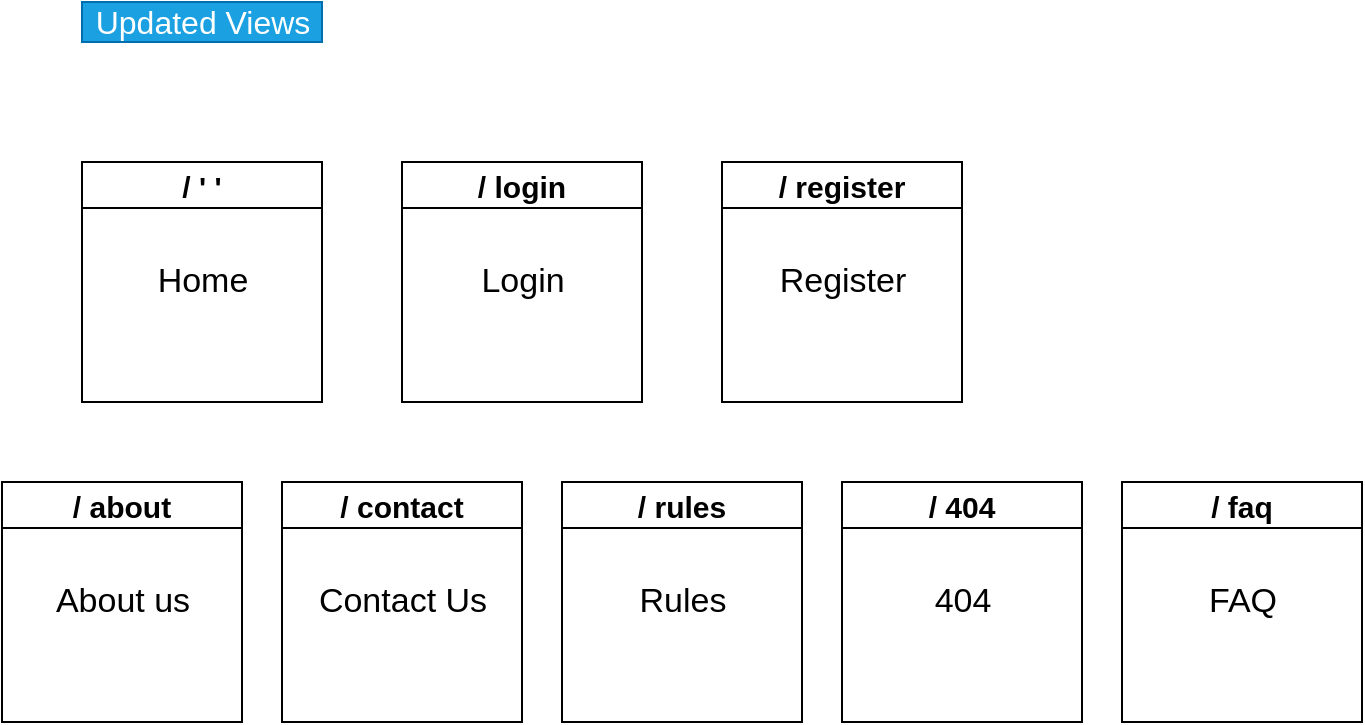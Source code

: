 <mxfile version="13.10.0" type="embed">
    <diagram id="q6gydfvFbe3XEelCTSRz" name="Page-1">
        <mxGraphModel dx="1374" dy="608" grid="1" gridSize="10" guides="1" tooltips="1" connect="1" arrows="1" fold="1" page="1" pageScale="1" pageWidth="850" pageHeight="1100" math="0" shadow="0">
            <root>
                <mxCell id="0"/>
                <mxCell id="1" parent="0"/>
                <mxCell id="2" value="/ about" style="swimlane;fontSize=15;" vertex="1" parent="1">
                    <mxGeometry y="240" width="120" height="120" as="geometry"/>
                </mxCell>
                <mxCell id="5" value="About us" style="text;html=1;align=center;verticalAlign=middle;resizable=0;points=[];autosize=1;fontSize=17;" vertex="1" parent="2">
                    <mxGeometry x="20" y="45" width="80" height="30" as="geometry"/>
                </mxCell>
                <mxCell id="3" value="Updated Views" style="text;html=1;align=center;verticalAlign=middle;resizable=0;points=[];autosize=1;fillColor=#1ba1e2;strokeColor=#006EAF;fontColor=#ffffff;fontSize=16;" vertex="1" parent="1">
                    <mxGeometry x="40" width="120" height="20" as="geometry"/>
                </mxCell>
                <mxCell id="6" value="/ login" style="swimlane;fontSize=15;" vertex="1" parent="1">
                    <mxGeometry x="200" y="80" width="120" height="120" as="geometry"/>
                </mxCell>
                <mxCell id="7" value="Login" style="text;html=1;align=center;verticalAlign=middle;resizable=0;points=[];autosize=1;fontSize=17;" vertex="1" parent="6">
                    <mxGeometry x="30" y="45" width="60" height="30" as="geometry"/>
                </mxCell>
                <mxCell id="8" value="/ register" style="swimlane;fontSize=15;" vertex="1" parent="1">
                    <mxGeometry x="360" y="80" width="120" height="120" as="geometry"/>
                </mxCell>
                <mxCell id="9" value="Register" style="text;html=1;align=center;verticalAlign=middle;resizable=0;points=[];autosize=1;fontSize=17;" vertex="1" parent="8">
                    <mxGeometry x="20" y="45" width="80" height="30" as="geometry"/>
                </mxCell>
                <mxCell id="20" value="/ ' '" style="swimlane;fontSize=15;" vertex="1" parent="1">
                    <mxGeometry x="40" y="80" width="120" height="120" as="geometry"/>
                </mxCell>
                <mxCell id="21" value="Home" style="text;html=1;align=center;verticalAlign=middle;resizable=0;points=[];autosize=1;fontSize=17;" vertex="1" parent="20">
                    <mxGeometry x="30" y="45" width="60" height="30" as="geometry"/>
                </mxCell>
                <mxCell id="22" value="/ contact" style="swimlane;fontSize=15;" vertex="1" parent="1">
                    <mxGeometry x="140" y="240" width="120" height="120" as="geometry"/>
                </mxCell>
                <mxCell id="23" value="Contact Us" style="text;html=1;align=center;verticalAlign=middle;resizable=0;points=[];autosize=1;fontSize=17;" vertex="1" parent="22">
                    <mxGeometry x="10" y="45" width="100" height="30" as="geometry"/>
                </mxCell>
                <mxCell id="24" value="/ rules" style="swimlane;fontSize=15;" vertex="1" parent="1">
                    <mxGeometry x="280" y="240" width="120" height="120" as="geometry"/>
                </mxCell>
                <mxCell id="25" value="Rules" style="text;html=1;align=center;verticalAlign=middle;resizable=0;points=[];autosize=1;fontSize=17;" vertex="1" parent="24">
                    <mxGeometry x="30" y="45" width="60" height="30" as="geometry"/>
                </mxCell>
                <mxCell id="26" value="/ 404" style="swimlane;fontSize=15;" vertex="1" parent="1">
                    <mxGeometry x="420" y="240" width="120" height="120" as="geometry"/>
                </mxCell>
                <mxCell id="27" value="404" style="text;html=1;align=center;verticalAlign=middle;resizable=0;points=[];autosize=1;fontSize=17;" vertex="1" parent="26">
                    <mxGeometry x="40" y="45" width="40" height="30" as="geometry"/>
                </mxCell>
                <mxCell id="28" value="/ faq" style="swimlane;fontSize=15;" vertex="1" parent="1">
                    <mxGeometry x="560" y="240" width="120" height="120" as="geometry"/>
                </mxCell>
                <mxCell id="29" value="FAQ" style="text;html=1;align=center;verticalAlign=middle;resizable=0;points=[];autosize=1;fontSize=17;" vertex="1" parent="28">
                    <mxGeometry x="35" y="45" width="50" height="30" as="geometry"/>
                </mxCell>
            </root>
        </mxGraphModel>
    </diagram>
</mxfile>